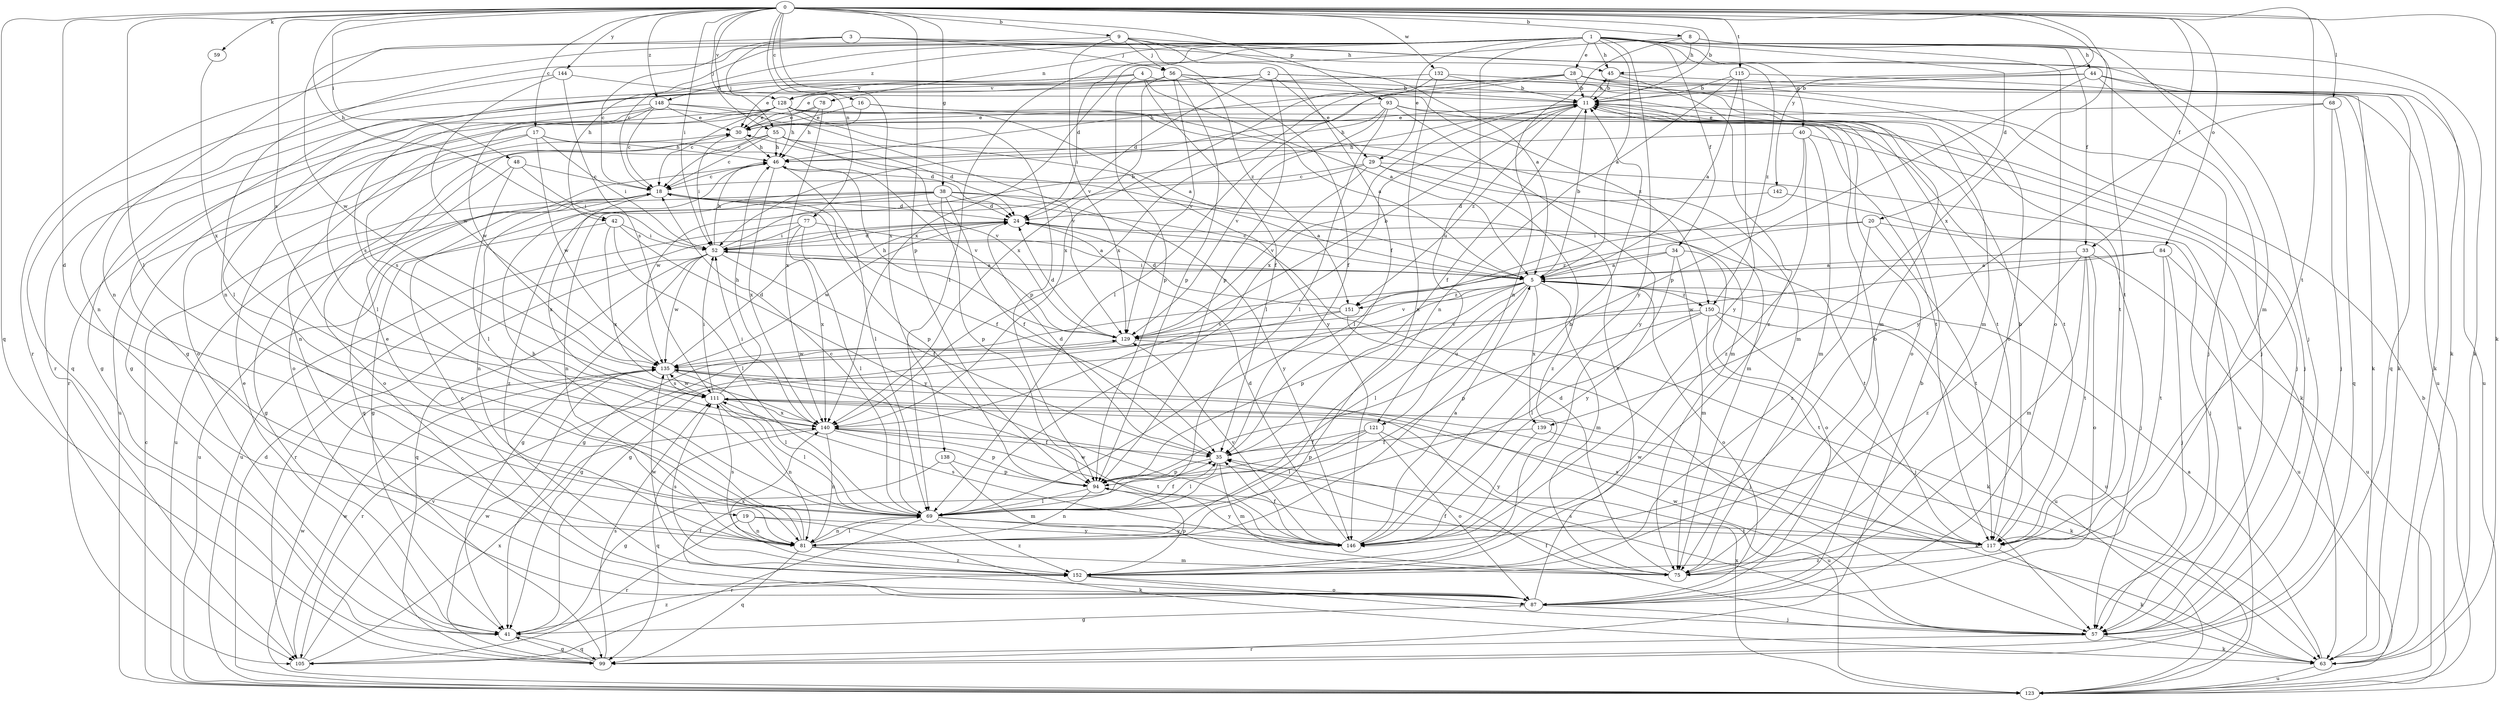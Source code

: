 strict digraph  {
0;
1;
2;
3;
4;
5;
8;
9;
11;
16;
17;
18;
19;
20;
24;
28;
29;
30;
33;
34;
35;
38;
40;
41;
42;
44;
45;
46;
48;
52;
55;
56;
57;
59;
63;
68;
69;
75;
77;
78;
81;
84;
87;
93;
94;
99;
105;
111;
115;
117;
121;
123;
128;
129;
132;
135;
138;
139;
140;
142;
144;
146;
148;
150;
151;
152;
0 -> 8  [label=b];
0 -> 9  [label=b];
0 -> 11  [label=b];
0 -> 16  [label=c];
0 -> 17  [label=c];
0 -> 19  [label=d];
0 -> 33  [label=f];
0 -> 38  [label=g];
0 -> 42  [label=h];
0 -> 48  [label=i];
0 -> 52  [label=i];
0 -> 55  [label=j];
0 -> 59  [label=k];
0 -> 63  [label=k];
0 -> 68  [label=l];
0 -> 69  [label=l];
0 -> 77  [label=n];
0 -> 84  [label=o];
0 -> 93  [label=p];
0 -> 94  [label=p];
0 -> 99  [label=q];
0 -> 111  [label=s];
0 -> 115  [label=t];
0 -> 117  [label=t];
0 -> 128  [label=v];
0 -> 132  [label=w];
0 -> 138  [label=x];
0 -> 139  [label=x];
0 -> 142  [label=y];
0 -> 144  [label=y];
0 -> 148  [label=z];
1 -> 5  [label=a];
1 -> 18  [label=c];
1 -> 20  [label=d];
1 -> 24  [label=d];
1 -> 28  [label=e];
1 -> 29  [label=e];
1 -> 33  [label=f];
1 -> 34  [label=f];
1 -> 40  [label=g];
1 -> 42  [label=h];
1 -> 44  [label=h];
1 -> 45  [label=h];
1 -> 69  [label=l];
1 -> 78  [label=n];
1 -> 81  [label=n];
1 -> 87  [label=o];
1 -> 105  [label=r];
1 -> 117  [label=t];
1 -> 121  [label=u];
1 -> 146  [label=y];
1 -> 148  [label=z];
1 -> 150  [label=z];
2 -> 24  [label=d];
2 -> 29  [label=e];
2 -> 30  [label=e];
2 -> 75  [label=m];
2 -> 94  [label=p];
2 -> 117  [label=t];
2 -> 128  [label=v];
3 -> 18  [label=c];
3 -> 45  [label=h];
3 -> 55  [label=j];
3 -> 56  [label=j];
3 -> 63  [label=k];
3 -> 135  [label=w];
4 -> 5  [label=a];
4 -> 35  [label=f];
4 -> 69  [label=l];
4 -> 81  [label=n];
4 -> 94  [label=p];
4 -> 128  [label=v];
4 -> 150  [label=z];
5 -> 11  [label=b];
5 -> 18  [label=c];
5 -> 41  [label=g];
5 -> 52  [label=i];
5 -> 69  [label=l];
5 -> 75  [label=m];
5 -> 87  [label=o];
5 -> 94  [label=p];
5 -> 121  [label=u];
5 -> 123  [label=u];
5 -> 129  [label=v];
5 -> 139  [label=x];
5 -> 150  [label=z];
5 -> 151  [label=z];
8 -> 45  [label=h];
8 -> 63  [label=k];
8 -> 75  [label=m];
8 -> 81  [label=n];
8 -> 140  [label=x];
9 -> 5  [label=a];
9 -> 35  [label=f];
9 -> 56  [label=j];
9 -> 57  [label=j];
9 -> 81  [label=n];
9 -> 129  [label=v];
9 -> 151  [label=z];
11 -> 30  [label=e];
11 -> 35  [label=f];
11 -> 45  [label=h];
11 -> 69  [label=l];
11 -> 87  [label=o];
11 -> 117  [label=t];
11 -> 140  [label=x];
11 -> 151  [label=z];
16 -> 5  [label=a];
16 -> 18  [label=c];
16 -> 30  [label=e];
16 -> 57  [label=j];
17 -> 24  [label=d];
17 -> 46  [label=h];
17 -> 52  [label=i];
17 -> 81  [label=n];
17 -> 111  [label=s];
17 -> 135  [label=w];
18 -> 24  [label=d];
18 -> 35  [label=f];
18 -> 41  [label=g];
18 -> 81  [label=n];
18 -> 94  [label=p];
18 -> 140  [label=x];
19 -> 63  [label=k];
19 -> 81  [label=n];
19 -> 105  [label=r];
19 -> 146  [label=y];
20 -> 52  [label=i];
20 -> 57  [label=j];
20 -> 117  [label=t];
20 -> 151  [label=z];
20 -> 152  [label=z];
24 -> 52  [label=i];
24 -> 117  [label=t];
24 -> 135  [label=w];
28 -> 11  [label=b];
28 -> 46  [label=h];
28 -> 57  [label=j];
28 -> 69  [label=l];
28 -> 87  [label=o];
28 -> 123  [label=u];
28 -> 140  [label=x];
29 -> 18  [label=c];
29 -> 75  [label=m];
29 -> 123  [label=u];
29 -> 129  [label=v];
29 -> 135  [label=w];
29 -> 152  [label=z];
30 -> 46  [label=h];
30 -> 52  [label=i];
33 -> 5  [label=a];
33 -> 75  [label=m];
33 -> 87  [label=o];
33 -> 117  [label=t];
33 -> 123  [label=u];
33 -> 152  [label=z];
34 -> 5  [label=a];
34 -> 41  [label=g];
34 -> 75  [label=m];
34 -> 87  [label=o];
34 -> 146  [label=y];
35 -> 24  [label=d];
35 -> 69  [label=l];
35 -> 75  [label=m];
35 -> 94  [label=p];
38 -> 5  [label=a];
38 -> 24  [label=d];
38 -> 35  [label=f];
38 -> 41  [label=g];
38 -> 81  [label=n];
38 -> 94  [label=p];
38 -> 123  [label=u];
38 -> 146  [label=y];
38 -> 152  [label=z];
40 -> 46  [label=h];
40 -> 63  [label=k];
40 -> 69  [label=l];
40 -> 75  [label=m];
40 -> 152  [label=z];
41 -> 30  [label=e];
41 -> 99  [label=q];
41 -> 152  [label=z];
42 -> 52  [label=i];
42 -> 69  [label=l];
42 -> 123  [label=u];
42 -> 140  [label=x];
42 -> 146  [label=y];
44 -> 11  [label=b];
44 -> 52  [label=i];
44 -> 57  [label=j];
44 -> 63  [label=k];
44 -> 94  [label=p];
44 -> 123  [label=u];
45 -> 11  [label=b];
45 -> 63  [label=k];
45 -> 152  [label=z];
46 -> 18  [label=c];
46 -> 69  [label=l];
46 -> 99  [label=q];
46 -> 129  [label=v];
46 -> 140  [label=x];
48 -> 18  [label=c];
48 -> 52  [label=i];
48 -> 69  [label=l];
48 -> 87  [label=o];
52 -> 5  [label=a];
52 -> 11  [label=b];
52 -> 24  [label=d];
52 -> 35  [label=f];
52 -> 41  [label=g];
52 -> 46  [label=h];
52 -> 99  [label=q];
52 -> 105  [label=r];
52 -> 135  [label=w];
55 -> 18  [label=c];
55 -> 24  [label=d];
55 -> 46  [label=h];
55 -> 75  [label=m];
55 -> 87  [label=o];
55 -> 123  [label=u];
55 -> 129  [label=v];
56 -> 11  [label=b];
56 -> 30  [label=e];
56 -> 35  [label=f];
56 -> 41  [label=g];
56 -> 75  [label=m];
56 -> 94  [label=p];
56 -> 129  [label=v];
56 -> 140  [label=x];
57 -> 35  [label=f];
57 -> 63  [label=k];
57 -> 105  [label=r];
57 -> 111  [label=s];
57 -> 135  [label=w];
59 -> 140  [label=x];
63 -> 5  [label=a];
63 -> 123  [label=u];
68 -> 30  [label=e];
68 -> 57  [label=j];
68 -> 99  [label=q];
68 -> 146  [label=y];
69 -> 18  [label=c];
69 -> 35  [label=f];
69 -> 81  [label=n];
69 -> 105  [label=r];
69 -> 117  [label=t];
69 -> 146  [label=y];
69 -> 152  [label=z];
75 -> 11  [label=b];
75 -> 24  [label=d];
75 -> 35  [label=f];
77 -> 5  [label=a];
77 -> 52  [label=i];
77 -> 69  [label=l];
77 -> 123  [label=u];
77 -> 140  [label=x];
78 -> 30  [label=e];
78 -> 41  [label=g];
78 -> 46  [label=h];
78 -> 140  [label=x];
81 -> 30  [label=e];
81 -> 46  [label=h];
81 -> 69  [label=l];
81 -> 75  [label=m];
81 -> 99  [label=q];
81 -> 111  [label=s];
81 -> 152  [label=z];
84 -> 5  [label=a];
84 -> 57  [label=j];
84 -> 117  [label=t];
84 -> 123  [label=u];
84 -> 135  [label=w];
87 -> 18  [label=c];
87 -> 30  [label=e];
87 -> 35  [label=f];
87 -> 41  [label=g];
87 -> 57  [label=j];
93 -> 30  [label=e];
93 -> 46  [label=h];
93 -> 57  [label=j];
93 -> 69  [label=l];
93 -> 117  [label=t];
93 -> 129  [label=v];
93 -> 146  [label=y];
94 -> 69  [label=l];
94 -> 81  [label=n];
94 -> 146  [label=y];
99 -> 11  [label=b];
99 -> 41  [label=g];
99 -> 111  [label=s];
99 -> 135  [label=w];
105 -> 129  [label=v];
105 -> 135  [label=w];
105 -> 140  [label=x];
111 -> 46  [label=h];
111 -> 52  [label=i];
111 -> 63  [label=k];
111 -> 69  [label=l];
111 -> 81  [label=n];
111 -> 135  [label=w];
111 -> 140  [label=x];
115 -> 5  [label=a];
115 -> 11  [label=b];
115 -> 81  [label=n];
115 -> 99  [label=q];
115 -> 146  [label=y];
117 -> 11  [label=b];
117 -> 63  [label=k];
117 -> 111  [label=s];
117 -> 135  [label=w];
117 -> 152  [label=z];
121 -> 35  [label=f];
121 -> 69  [label=l];
121 -> 87  [label=o];
121 -> 94  [label=p];
121 -> 123  [label=u];
123 -> 11  [label=b];
123 -> 18  [label=c];
123 -> 24  [label=d];
123 -> 135  [label=w];
123 -> 140  [label=x];
128 -> 5  [label=a];
128 -> 18  [label=c];
128 -> 30  [label=e];
128 -> 46  [label=h];
128 -> 69  [label=l];
128 -> 75  [label=m];
128 -> 87  [label=o];
128 -> 94  [label=p];
128 -> 105  [label=r];
128 -> 117  [label=t];
129 -> 11  [label=b];
129 -> 24  [label=d];
129 -> 46  [label=h];
129 -> 57  [label=j];
129 -> 135  [label=w];
132 -> 11  [label=b];
132 -> 63  [label=k];
132 -> 81  [label=n];
132 -> 105  [label=r];
132 -> 140  [label=x];
135 -> 24  [label=d];
135 -> 69  [label=l];
135 -> 105  [label=r];
135 -> 111  [label=s];
138 -> 41  [label=g];
138 -> 75  [label=m];
138 -> 94  [label=p];
139 -> 35  [label=f];
139 -> 63  [label=k];
139 -> 146  [label=y];
140 -> 35  [label=f];
140 -> 52  [label=i];
140 -> 81  [label=n];
140 -> 94  [label=p];
140 -> 99  [label=q];
140 -> 117  [label=t];
142 -> 24  [label=d];
142 -> 57  [label=j];
144 -> 11  [label=b];
144 -> 99  [label=q];
144 -> 111  [label=s];
144 -> 135  [label=w];
146 -> 5  [label=a];
146 -> 11  [label=b];
146 -> 24  [label=d];
146 -> 35  [label=f];
146 -> 111  [label=s];
146 -> 129  [label=v];
146 -> 135  [label=w];
148 -> 18  [label=c];
148 -> 30  [label=e];
148 -> 41  [label=g];
148 -> 111  [label=s];
148 -> 129  [label=v];
148 -> 135  [label=w];
148 -> 146  [label=y];
150 -> 57  [label=j];
150 -> 69  [label=l];
150 -> 94  [label=p];
150 -> 117  [label=t];
150 -> 123  [label=u];
150 -> 129  [label=v];
151 -> 24  [label=d];
151 -> 41  [label=g];
151 -> 63  [label=k];
151 -> 129  [label=v];
152 -> 57  [label=j];
152 -> 87  [label=o];
152 -> 94  [label=p];
152 -> 111  [label=s];
152 -> 135  [label=w];
152 -> 140  [label=x];
}
